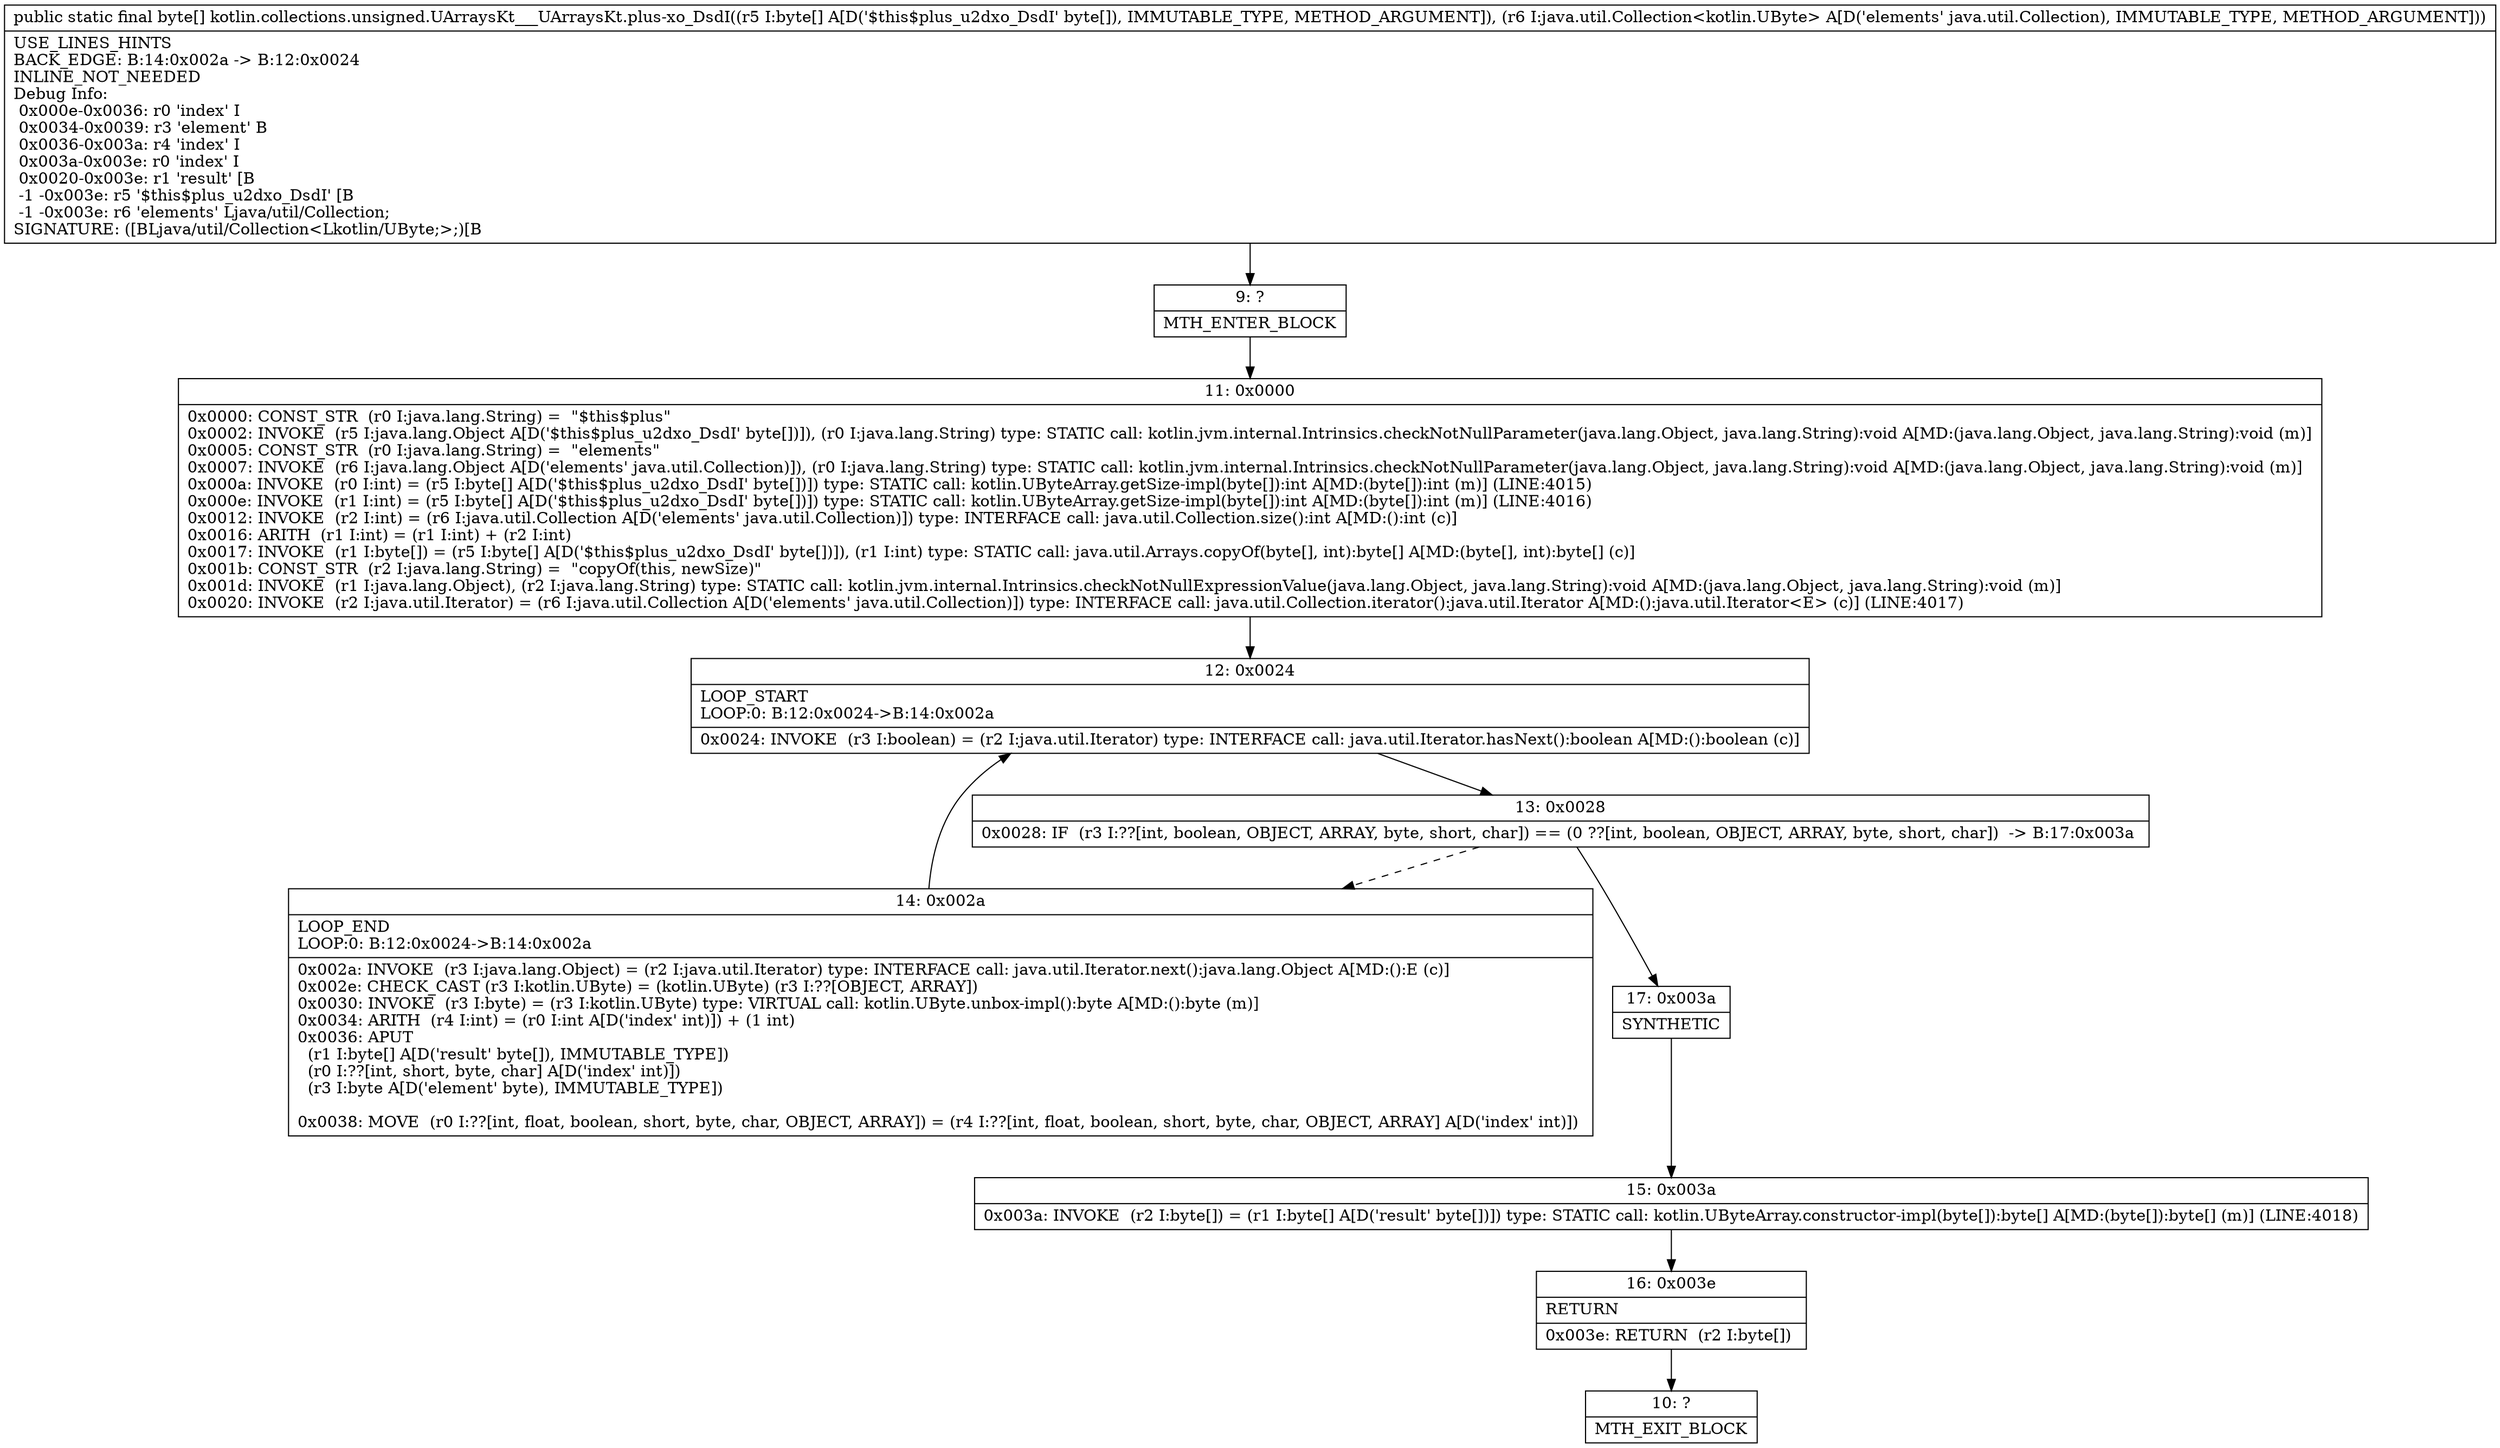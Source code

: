 digraph "CFG forkotlin.collections.unsigned.UArraysKt___UArraysKt.plus\-xo_DsdI([BLjava\/util\/Collection;)[B" {
Node_9 [shape=record,label="{9\:\ ?|MTH_ENTER_BLOCK\l}"];
Node_11 [shape=record,label="{11\:\ 0x0000|0x0000: CONST_STR  (r0 I:java.lang.String) =  \"$this$plus\" \l0x0002: INVOKE  (r5 I:java.lang.Object A[D('$this$plus_u2dxo_DsdI' byte[])]), (r0 I:java.lang.String) type: STATIC call: kotlin.jvm.internal.Intrinsics.checkNotNullParameter(java.lang.Object, java.lang.String):void A[MD:(java.lang.Object, java.lang.String):void (m)]\l0x0005: CONST_STR  (r0 I:java.lang.String) =  \"elements\" \l0x0007: INVOKE  (r6 I:java.lang.Object A[D('elements' java.util.Collection)]), (r0 I:java.lang.String) type: STATIC call: kotlin.jvm.internal.Intrinsics.checkNotNullParameter(java.lang.Object, java.lang.String):void A[MD:(java.lang.Object, java.lang.String):void (m)]\l0x000a: INVOKE  (r0 I:int) = (r5 I:byte[] A[D('$this$plus_u2dxo_DsdI' byte[])]) type: STATIC call: kotlin.UByteArray.getSize\-impl(byte[]):int A[MD:(byte[]):int (m)] (LINE:4015)\l0x000e: INVOKE  (r1 I:int) = (r5 I:byte[] A[D('$this$plus_u2dxo_DsdI' byte[])]) type: STATIC call: kotlin.UByteArray.getSize\-impl(byte[]):int A[MD:(byte[]):int (m)] (LINE:4016)\l0x0012: INVOKE  (r2 I:int) = (r6 I:java.util.Collection A[D('elements' java.util.Collection)]) type: INTERFACE call: java.util.Collection.size():int A[MD:():int (c)]\l0x0016: ARITH  (r1 I:int) = (r1 I:int) + (r2 I:int) \l0x0017: INVOKE  (r1 I:byte[]) = (r5 I:byte[] A[D('$this$plus_u2dxo_DsdI' byte[])]), (r1 I:int) type: STATIC call: java.util.Arrays.copyOf(byte[], int):byte[] A[MD:(byte[], int):byte[] (c)]\l0x001b: CONST_STR  (r2 I:java.lang.String) =  \"copyOf(this, newSize)\" \l0x001d: INVOKE  (r1 I:java.lang.Object), (r2 I:java.lang.String) type: STATIC call: kotlin.jvm.internal.Intrinsics.checkNotNullExpressionValue(java.lang.Object, java.lang.String):void A[MD:(java.lang.Object, java.lang.String):void (m)]\l0x0020: INVOKE  (r2 I:java.util.Iterator) = (r6 I:java.util.Collection A[D('elements' java.util.Collection)]) type: INTERFACE call: java.util.Collection.iterator():java.util.Iterator A[MD:():java.util.Iterator\<E\> (c)] (LINE:4017)\l}"];
Node_12 [shape=record,label="{12\:\ 0x0024|LOOP_START\lLOOP:0: B:12:0x0024\-\>B:14:0x002a\l|0x0024: INVOKE  (r3 I:boolean) = (r2 I:java.util.Iterator) type: INTERFACE call: java.util.Iterator.hasNext():boolean A[MD:():boolean (c)]\l}"];
Node_13 [shape=record,label="{13\:\ 0x0028|0x0028: IF  (r3 I:??[int, boolean, OBJECT, ARRAY, byte, short, char]) == (0 ??[int, boolean, OBJECT, ARRAY, byte, short, char])  \-\> B:17:0x003a \l}"];
Node_14 [shape=record,label="{14\:\ 0x002a|LOOP_END\lLOOP:0: B:12:0x0024\-\>B:14:0x002a\l|0x002a: INVOKE  (r3 I:java.lang.Object) = (r2 I:java.util.Iterator) type: INTERFACE call: java.util.Iterator.next():java.lang.Object A[MD:():E (c)]\l0x002e: CHECK_CAST (r3 I:kotlin.UByte) = (kotlin.UByte) (r3 I:??[OBJECT, ARRAY]) \l0x0030: INVOKE  (r3 I:byte) = (r3 I:kotlin.UByte) type: VIRTUAL call: kotlin.UByte.unbox\-impl():byte A[MD:():byte (m)]\l0x0034: ARITH  (r4 I:int) = (r0 I:int A[D('index' int)]) + (1 int) \l0x0036: APUT  \l  (r1 I:byte[] A[D('result' byte[]), IMMUTABLE_TYPE])\l  (r0 I:??[int, short, byte, char] A[D('index' int)])\l  (r3 I:byte A[D('element' byte), IMMUTABLE_TYPE])\l \l0x0038: MOVE  (r0 I:??[int, float, boolean, short, byte, char, OBJECT, ARRAY]) = (r4 I:??[int, float, boolean, short, byte, char, OBJECT, ARRAY] A[D('index' int)]) \l}"];
Node_17 [shape=record,label="{17\:\ 0x003a|SYNTHETIC\l}"];
Node_15 [shape=record,label="{15\:\ 0x003a|0x003a: INVOKE  (r2 I:byte[]) = (r1 I:byte[] A[D('result' byte[])]) type: STATIC call: kotlin.UByteArray.constructor\-impl(byte[]):byte[] A[MD:(byte[]):byte[] (m)] (LINE:4018)\l}"];
Node_16 [shape=record,label="{16\:\ 0x003e|RETURN\l|0x003e: RETURN  (r2 I:byte[]) \l}"];
Node_10 [shape=record,label="{10\:\ ?|MTH_EXIT_BLOCK\l}"];
MethodNode[shape=record,label="{public static final byte[] kotlin.collections.unsigned.UArraysKt___UArraysKt.plus\-xo_DsdI((r5 I:byte[] A[D('$this$plus_u2dxo_DsdI' byte[]), IMMUTABLE_TYPE, METHOD_ARGUMENT]), (r6 I:java.util.Collection\<kotlin.UByte\> A[D('elements' java.util.Collection), IMMUTABLE_TYPE, METHOD_ARGUMENT]))  | USE_LINES_HINTS\lBACK_EDGE: B:14:0x002a \-\> B:12:0x0024\lINLINE_NOT_NEEDED\lDebug Info:\l  0x000e\-0x0036: r0 'index' I\l  0x0034\-0x0039: r3 'element' B\l  0x0036\-0x003a: r4 'index' I\l  0x003a\-0x003e: r0 'index' I\l  0x0020\-0x003e: r1 'result' [B\l  \-1 \-0x003e: r5 '$this$plus_u2dxo_DsdI' [B\l  \-1 \-0x003e: r6 'elements' Ljava\/util\/Collection;\lSIGNATURE: ([BLjava\/util\/Collection\<Lkotlin\/UByte;\>;)[B\l}"];
MethodNode -> Node_9;Node_9 -> Node_11;
Node_11 -> Node_12;
Node_12 -> Node_13;
Node_13 -> Node_14[style=dashed];
Node_13 -> Node_17;
Node_14 -> Node_12;
Node_17 -> Node_15;
Node_15 -> Node_16;
Node_16 -> Node_10;
}

